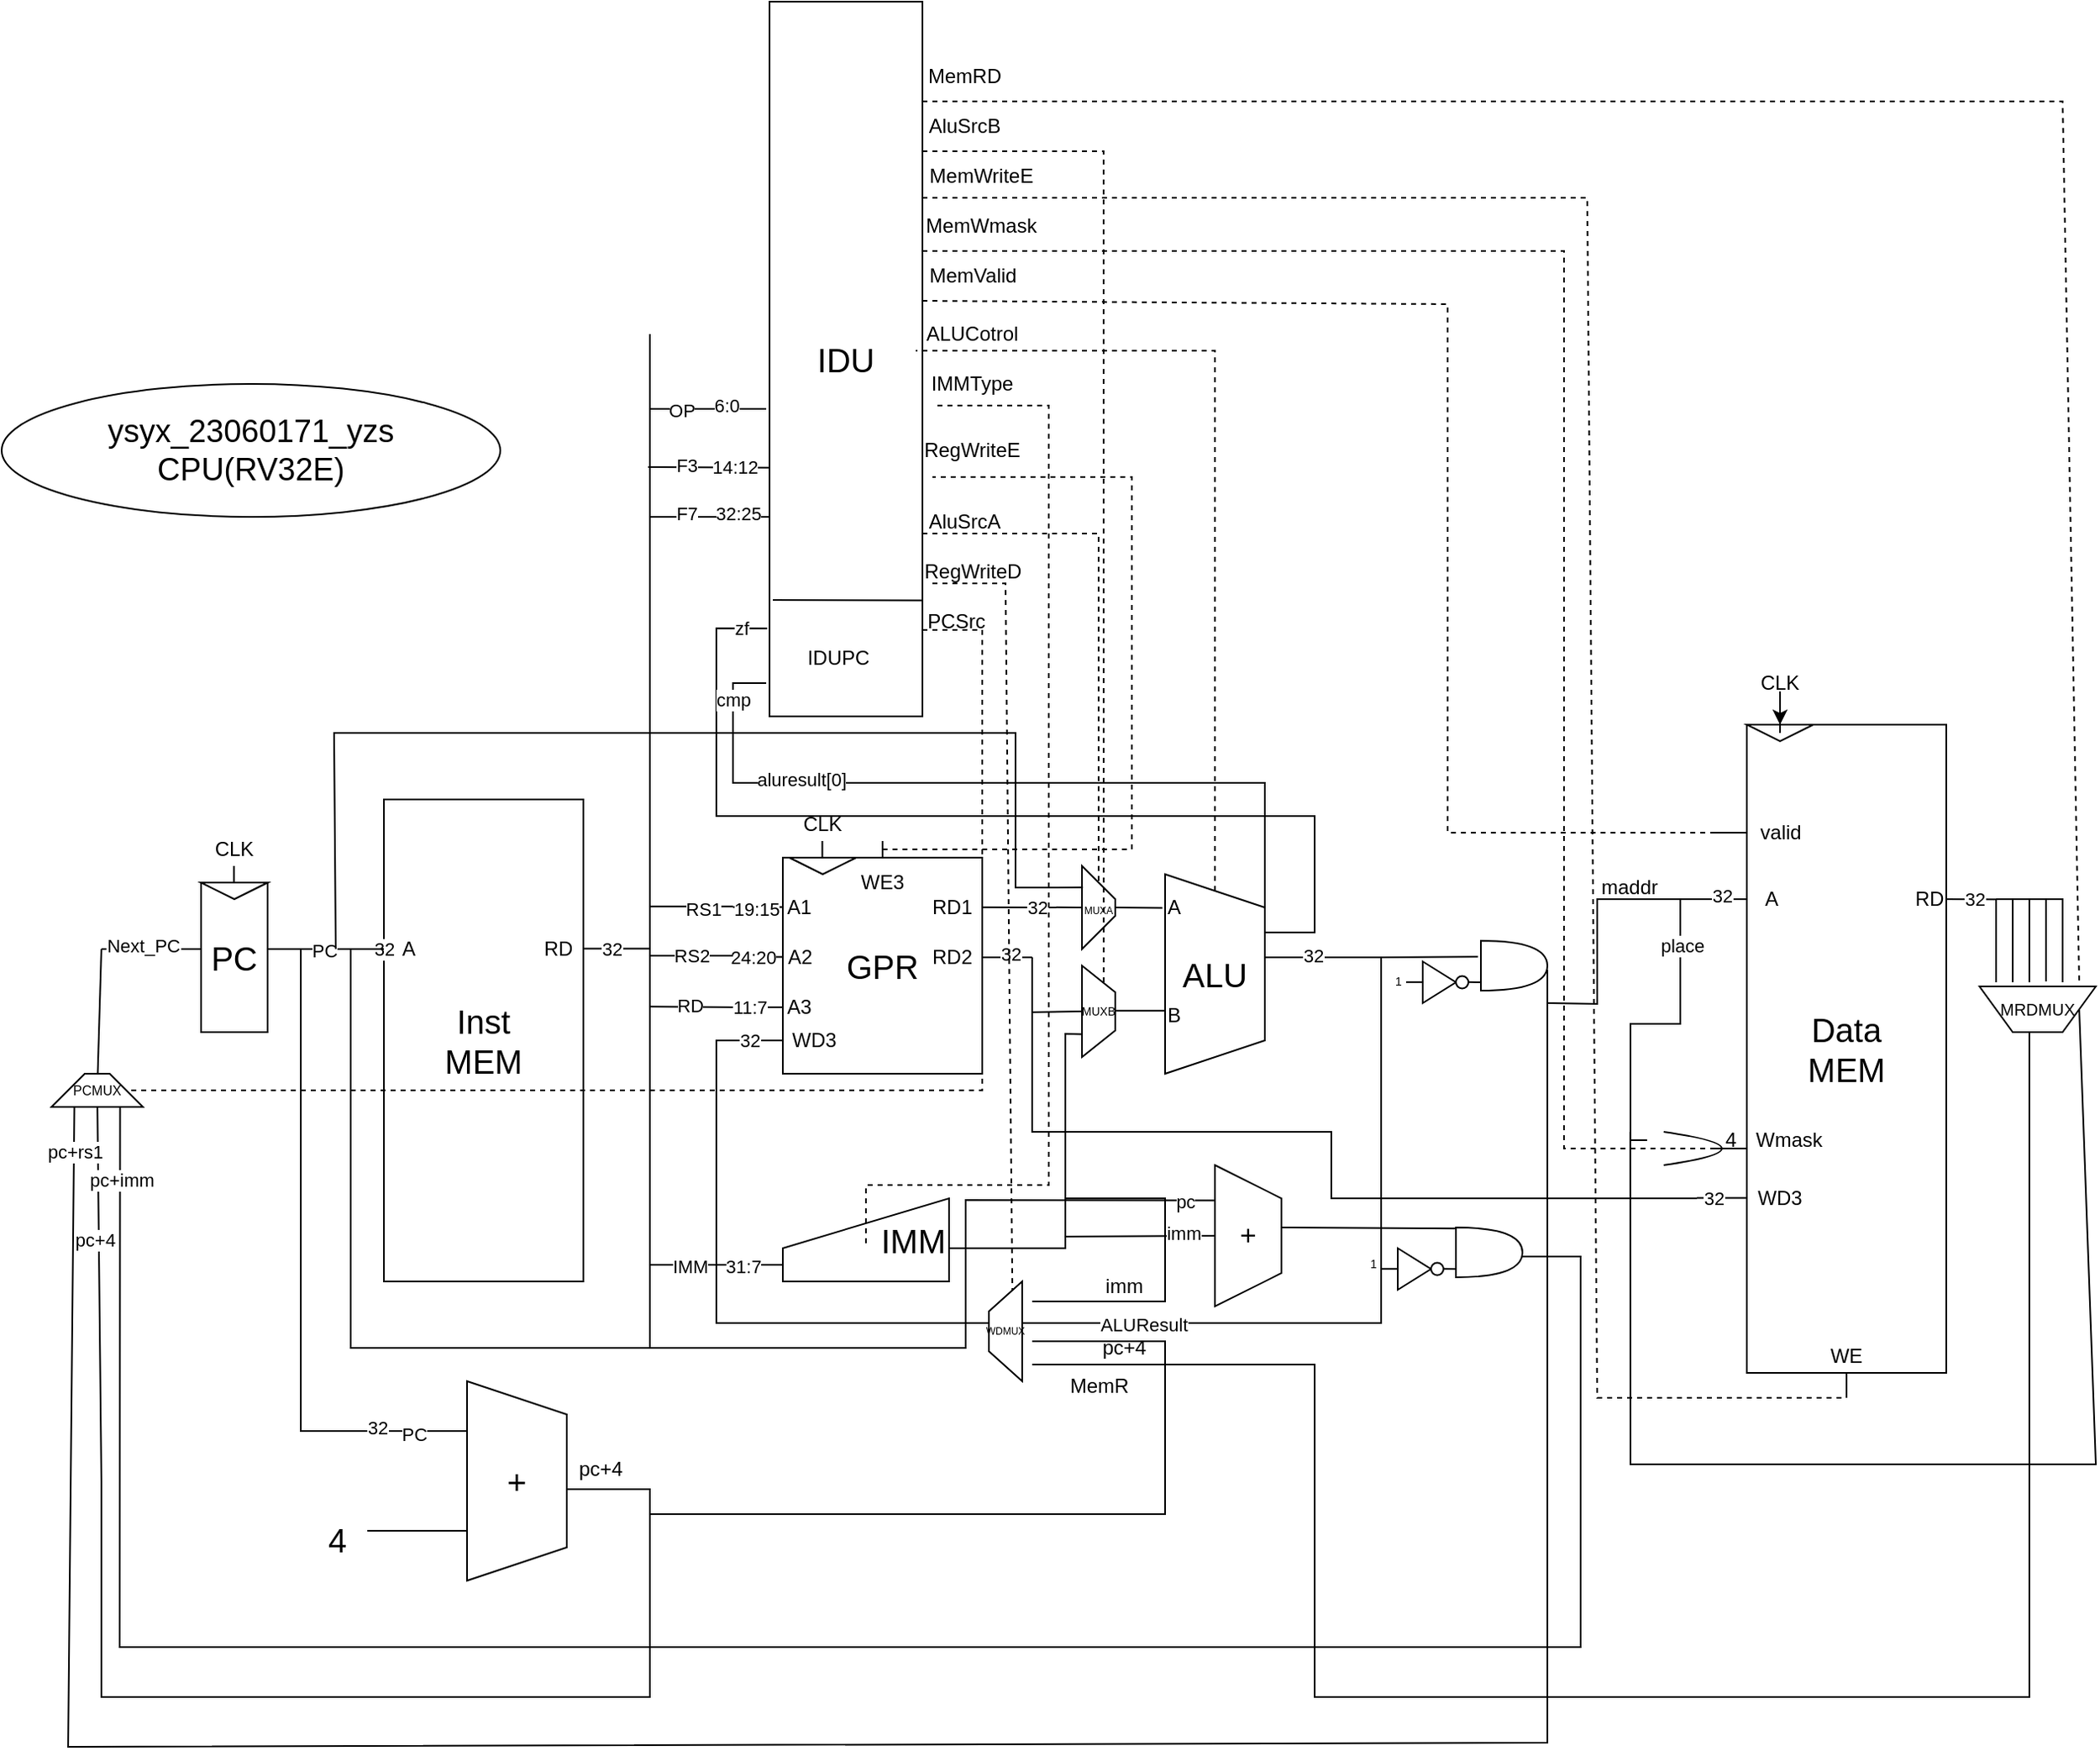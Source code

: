 <mxfile version="23.1.5" type="device">
  <diagram id="H9i57NVhQdeN4z1LRGkb" name="第 1 页">
    <mxGraphModel dx="1640" dy="1088" grid="1" gridSize="10" guides="1" tooltips="1" connect="1" arrows="1" fold="1" page="1" pageScale="1" pageWidth="827" pageHeight="1169" math="0" shadow="0">
      <root>
        <mxCell id="0" />
        <mxCell id="1" parent="0" />
        <mxCell id="9avWq1u9CCE1QgYSCYzm-5" value="GPR" style="rounded=0;whiteSpace=wrap;html=1;fontSize=20;" parent="1" vertex="1">
          <mxGeometry x="1080" y="525" width="120" height="130" as="geometry" />
        </mxCell>
        <mxCell id="9avWq1u9CCE1QgYSCYzm-11" value="PC" style="rounded=0;whiteSpace=wrap;html=1;fontSize=20;" parent="1" vertex="1">
          <mxGeometry x="730" y="540" width="40" height="90" as="geometry" />
        </mxCell>
        <mxCell id="9avWq1u9CCE1QgYSCYzm-16" value="IDU" style="rounded=0;whiteSpace=wrap;html=1;fontSize=20;" parent="1" vertex="1">
          <mxGeometry x="1072" y="10" width="92" height="430" as="geometry" />
        </mxCell>
        <mxCell id="0vMYCMW46_ho2H0MiRco-1" value="Data&lt;br&gt;MEM" style="rounded=0;whiteSpace=wrap;html=1;fontSize=20;" parent="1" vertex="1">
          <mxGeometry x="1660" y="445" width="120" height="390" as="geometry" />
        </mxCell>
        <mxCell id="0vMYCMW46_ho2H0MiRco-2" value="Inst&lt;br&gt;MEM" style="rounded=0;whiteSpace=wrap;html=1;fontSize=20;" parent="1" vertex="1">
          <mxGeometry x="840" y="490" width="120" height="290" as="geometry" />
        </mxCell>
        <mxCell id="0vMYCMW46_ho2H0MiRco-3" value="" style="triangle;whiteSpace=wrap;html=1;direction=south;" parent="1" vertex="1">
          <mxGeometry x="1084" y="525" width="40" height="10" as="geometry" />
        </mxCell>
        <mxCell id="0vMYCMW46_ho2H0MiRco-4" value="" style="endArrow=none;html=1;rounded=0;" parent="1" edge="1">
          <mxGeometry width="50" height="50" relative="1" as="geometry">
            <mxPoint x="1103.76" y="525" as="sourcePoint" />
            <mxPoint x="1103.76" y="515" as="targetPoint" />
          </mxGeometry>
        </mxCell>
        <mxCell id="0vMYCMW46_ho2H0MiRco-5" value="CLK" style="text;strokeColor=none;align=center;fillColor=none;html=1;verticalAlign=middle;whiteSpace=wrap;rounded=0;" parent="1" vertex="1">
          <mxGeometry x="1089" y="495" width="30" height="20" as="geometry" />
        </mxCell>
        <mxCell id="0vMYCMW46_ho2H0MiRco-6" value="" style="endArrow=none;html=1;rounded=0;" parent="1" edge="1">
          <mxGeometry width="50" height="50" relative="1" as="geometry">
            <mxPoint x="1140" y="525" as="sourcePoint" />
            <mxPoint x="1140" y="515" as="targetPoint" />
            <Array as="points" />
          </mxGeometry>
        </mxCell>
        <mxCell id="0vMYCMW46_ho2H0MiRco-9" value="WE3" style="text;strokeColor=none;align=center;fillColor=none;html=1;verticalAlign=middle;whiteSpace=wrap;rounded=0;" parent="1" vertex="1">
          <mxGeometry x="1130" y="530" width="20" height="20" as="geometry" />
        </mxCell>
        <mxCell id="0vMYCMW46_ho2H0MiRco-10" value="" style="endArrow=none;html=1;rounded=0;" parent="1" edge="1">
          <mxGeometry width="50" height="50" relative="1" as="geometry">
            <mxPoint x="1050" y="635" as="sourcePoint" />
            <mxPoint x="1080" y="635" as="targetPoint" />
            <Array as="points" />
          </mxGeometry>
        </mxCell>
        <mxCell id="0vMYCMW46_ho2H0MiRco-11" value="&lt;font style=&quot;font-size: 11px;&quot;&gt;32&lt;/font&gt;" style="edgeLabel;html=1;align=center;verticalAlign=middle;resizable=0;points=[];" parent="0vMYCMW46_ho2H0MiRco-10" vertex="1" connectable="0">
          <mxGeometry x="-0.462" y="1" relative="1" as="geometry">
            <mxPoint x="2" y="1" as="offset" />
          </mxGeometry>
        </mxCell>
        <mxCell id="0vMYCMW46_ho2H0MiRco-12" value="WD3" style="text;strokeColor=none;align=center;fillColor=none;html=1;verticalAlign=middle;whiteSpace=wrap;rounded=0;" parent="1" vertex="1">
          <mxGeometry x="1084" y="625" width="30" height="20" as="geometry" />
        </mxCell>
        <mxCell id="0vMYCMW46_ho2H0MiRco-16" value="" style="endArrow=none;html=1;rounded=0;fontSize=6;" parent="1" edge="1">
          <mxGeometry width="50" height="50" relative="1" as="geometry">
            <mxPoint x="1050" y="615" as="sourcePoint" />
            <mxPoint x="1080" y="615" as="targetPoint" />
          </mxGeometry>
        </mxCell>
        <mxCell id="0vMYCMW46_ho2H0MiRco-19" value="5" style="edgeLabel;html=1;align=center;verticalAlign=middle;resizable=0;points=[];fontSize=7;" parent="0vMYCMW46_ho2H0MiRco-16" vertex="1" connectable="0">
          <mxGeometry x="-0.211" y="1" relative="1" as="geometry">
            <mxPoint as="offset" />
          </mxGeometry>
        </mxCell>
        <mxCell id="0vMYCMW46_ho2H0MiRco-44" value="11:7" style="edgeLabel;html=1;align=center;verticalAlign=middle;resizable=0;points=[];" parent="0vMYCMW46_ho2H0MiRco-16" vertex="1" connectable="0">
          <mxGeometry x="-0.146" relative="1" as="geometry">
            <mxPoint x="-3" as="offset" />
          </mxGeometry>
        </mxCell>
        <mxCell id="0vMYCMW46_ho2H0MiRco-17" value="A3" style="text;strokeColor=none;align=center;fillColor=none;html=1;verticalAlign=middle;whiteSpace=wrap;rounded=0;" parent="1" vertex="1">
          <mxGeometry x="1080" y="605" width="20" height="20" as="geometry" />
        </mxCell>
        <mxCell id="0vMYCMW46_ho2H0MiRco-22" value="A2" style="text;strokeColor=none;align=center;fillColor=none;html=1;verticalAlign=middle;whiteSpace=wrap;rounded=0;" parent="1" vertex="1">
          <mxGeometry x="1082.5" y="575" width="15" height="20" as="geometry" />
        </mxCell>
        <mxCell id="0vMYCMW46_ho2H0MiRco-25" value="" style="endArrow=none;html=1;rounded=0;fontSize=11;" parent="1" edge="1">
          <mxGeometry width="50" height="50" relative="1" as="geometry">
            <mxPoint x="1200" y="585" as="sourcePoint" />
            <mxPoint x="1230" y="585" as="targetPoint" />
          </mxGeometry>
        </mxCell>
        <mxCell id="0vMYCMW46_ho2H0MiRco-53" value="32" style="edgeLabel;html=1;align=center;verticalAlign=middle;resizable=0;points=[];" parent="0vMYCMW46_ho2H0MiRco-25" vertex="1" connectable="0">
          <mxGeometry x="0.108" y="2" relative="1" as="geometry">
            <mxPoint as="offset" />
          </mxGeometry>
        </mxCell>
        <mxCell id="0vMYCMW46_ho2H0MiRco-27" value="RD2" style="text;strokeColor=none;align=center;fillColor=none;html=1;verticalAlign=middle;whiteSpace=wrap;rounded=0;" parent="1" vertex="1">
          <mxGeometry x="1164" y="575" width="36" height="20" as="geometry" />
        </mxCell>
        <mxCell id="0vMYCMW46_ho2H0MiRco-31" value="A1" style="text;strokeColor=none;align=center;fillColor=none;html=1;verticalAlign=middle;whiteSpace=wrap;rounded=0;" parent="1" vertex="1">
          <mxGeometry x="1081.25" y="545" width="17.5" height="20" as="geometry" />
        </mxCell>
        <mxCell id="0vMYCMW46_ho2H0MiRco-32" value="" style="endArrow=none;html=1;rounded=0;" parent="1" target="ikHjYEekkkLppnFvIHiI-1" edge="1">
          <mxGeometry width="50" height="50" relative="1" as="geometry">
            <mxPoint x="1200" y="554.83" as="sourcePoint" />
            <mxPoint x="1250" y="555" as="targetPoint" />
            <Array as="points" />
          </mxGeometry>
        </mxCell>
        <mxCell id="0vMYCMW46_ho2H0MiRco-52" value="32" style="edgeLabel;html=1;align=center;verticalAlign=middle;resizable=0;points=[];" parent="0vMYCMW46_ho2H0MiRco-32" vertex="1" connectable="0">
          <mxGeometry x="0.09" relative="1" as="geometry">
            <mxPoint as="offset" />
          </mxGeometry>
        </mxCell>
        <mxCell id="0vMYCMW46_ho2H0MiRco-34" value="RD1" style="text;strokeColor=none;align=center;fillColor=none;html=1;verticalAlign=middle;whiteSpace=wrap;rounded=0;" parent="1" vertex="1">
          <mxGeometry x="1172" y="545" width="20" height="20" as="geometry" />
        </mxCell>
        <mxCell id="0vMYCMW46_ho2H0MiRco-35" value="" style="endArrow=none;html=1;rounded=0;exitX=0;exitY=0.5;exitDx=0;exitDy=0;" parent="1" source="0vMYCMW46_ho2H0MiRco-36" edge="1">
          <mxGeometry width="50" height="50" relative="1" as="geometry">
            <mxPoint x="810" y="580" as="sourcePoint" />
            <mxPoint x="840" y="580" as="targetPoint" />
          </mxGeometry>
        </mxCell>
        <mxCell id="0vMYCMW46_ho2H0MiRco-38" value="32" style="edgeLabel;html=1;align=center;verticalAlign=middle;resizable=0;points=[];" parent="0vMYCMW46_ho2H0MiRco-35" vertex="1" connectable="0">
          <mxGeometry x="0.023" relative="1" as="geometry">
            <mxPoint as="offset" />
          </mxGeometry>
        </mxCell>
        <mxCell id="0vMYCMW46_ho2H0MiRco-36" value="A" style="text;strokeColor=none;align=center;fillColor=none;html=1;verticalAlign=middle;whiteSpace=wrap;rounded=0;" parent="1" vertex="1">
          <mxGeometry x="840" y="570" width="30" height="20" as="geometry" />
        </mxCell>
        <mxCell id="0vMYCMW46_ho2H0MiRco-47" value="" style="endArrow=none;html=1;rounded=0;" parent="1" edge="1">
          <mxGeometry width="50" height="50" relative="1" as="geometry">
            <mxPoint x="1050" y="584.76" as="sourcePoint" />
            <mxPoint x="1080" y="584.76" as="targetPoint" />
          </mxGeometry>
        </mxCell>
        <mxCell id="0vMYCMW46_ho2H0MiRco-48" value="24:20" style="edgeLabel;html=1;align=center;verticalAlign=middle;resizable=0;points=[];" parent="0vMYCMW46_ho2H0MiRco-47" vertex="1" connectable="0">
          <mxGeometry x="-0.241" relative="1" as="geometry">
            <mxPoint as="offset" />
          </mxGeometry>
        </mxCell>
        <mxCell id="0vMYCMW46_ho2H0MiRco-49" value="" style="endArrow=none;html=1;rounded=0;" parent="1" edge="1">
          <mxGeometry width="50" height="50" relative="1" as="geometry">
            <mxPoint x="1050" y="554.76" as="sourcePoint" />
            <mxPoint x="1080" y="554.76" as="targetPoint" />
          </mxGeometry>
        </mxCell>
        <mxCell id="X9NKya543wdhW3zplJ7z-23" value="19:15" style="edgeLabel;html=1;align=center;verticalAlign=middle;resizable=0;points=[];" parent="0vMYCMW46_ho2H0MiRco-49" vertex="1" connectable="0">
          <mxGeometry x="-0.084" y="-1" relative="1" as="geometry">
            <mxPoint as="offset" />
          </mxGeometry>
        </mxCell>
        <mxCell id="0vMYCMW46_ho2H0MiRco-54" value="RD" style="text;strokeColor=none;align=center;fillColor=none;html=1;verticalAlign=middle;whiteSpace=wrap;rounded=0;" parent="1" vertex="1">
          <mxGeometry x="930" y="570" width="30" height="20" as="geometry" />
        </mxCell>
        <mxCell id="0vMYCMW46_ho2H0MiRco-56" value="" style="endArrow=none;html=1;rounded=0;" parent="1" edge="1">
          <mxGeometry width="50" height="50" relative="1" as="geometry">
            <mxPoint x="960" y="579.76" as="sourcePoint" />
            <mxPoint x="1000" y="579.76" as="targetPoint" />
          </mxGeometry>
        </mxCell>
        <mxCell id="0vMYCMW46_ho2H0MiRco-57" value="32" style="edgeLabel;html=1;align=center;verticalAlign=middle;resizable=0;points=[];" parent="0vMYCMW46_ho2H0MiRco-56" vertex="1" connectable="0">
          <mxGeometry x="-0.153" relative="1" as="geometry">
            <mxPoint as="offset" />
          </mxGeometry>
        </mxCell>
        <mxCell id="0vMYCMW46_ho2H0MiRco-58" value="" style="triangle;whiteSpace=wrap;html=1;direction=south;" parent="1" vertex="1">
          <mxGeometry x="1084" y="525" width="40" height="10" as="geometry" />
        </mxCell>
        <mxCell id="0vMYCMW46_ho2H0MiRco-59" value="" style="triangle;whiteSpace=wrap;html=1;direction=south;" parent="1" vertex="1">
          <mxGeometry x="1660" y="445" width="40" height="10" as="geometry" />
        </mxCell>
        <mxCell id="0vMYCMW46_ho2H0MiRco-63" style="edgeStyle=orthogonalEdgeStyle;rounded=0;orthogonalLoop=1;jettySize=auto;html=1;" parent="1" source="0vMYCMW46_ho2H0MiRco-60" target="0vMYCMW46_ho2H0MiRco-59" edge="1">
          <mxGeometry relative="1" as="geometry" />
        </mxCell>
        <mxCell id="0vMYCMW46_ho2H0MiRco-60" value="CLK" style="text;strokeColor=none;align=center;fillColor=none;html=1;verticalAlign=middle;whiteSpace=wrap;rounded=0;" parent="1" vertex="1">
          <mxGeometry x="1665" y="410" width="30" height="20" as="geometry" />
        </mxCell>
        <mxCell id="0vMYCMW46_ho2H0MiRco-64" value="" style="endArrow=none;html=1;rounded=0;entryX=0.5;entryY=1;entryDx=0;entryDy=0;" parent="1" target="0vMYCMW46_ho2H0MiRco-65" edge="1">
          <mxGeometry width="50" height="50" relative="1" as="geometry">
            <mxPoint x="1720" y="850" as="sourcePoint" />
            <mxPoint x="1720" y="840" as="targetPoint" />
            <Array as="points" />
          </mxGeometry>
        </mxCell>
        <mxCell id="0vMYCMW46_ho2H0MiRco-65" value="WE" style="text;strokeColor=none;align=center;fillColor=none;html=1;verticalAlign=middle;whiteSpace=wrap;rounded=0;" parent="1" vertex="1">
          <mxGeometry x="1710" y="815" width="20" height="20" as="geometry" />
        </mxCell>
        <mxCell id="0vMYCMW46_ho2H0MiRco-66" value="A" style="text;strokeColor=none;align=center;fillColor=none;html=1;verticalAlign=middle;whiteSpace=wrap;rounded=0;" parent="1" vertex="1">
          <mxGeometry x="1660" y="540" width="30" height="20" as="geometry" />
        </mxCell>
        <mxCell id="0vMYCMW46_ho2H0MiRco-67" value="" style="endArrow=none;html=1;rounded=0;" parent="1" edge="1">
          <mxGeometry width="50" height="50" relative="1" as="geometry">
            <mxPoint x="1630" y="550" as="sourcePoint" />
            <mxPoint x="1660" y="550" as="targetPoint" />
          </mxGeometry>
        </mxCell>
        <mxCell id="0vMYCMW46_ho2H0MiRco-68" value="32" style="edgeLabel;html=1;align=center;verticalAlign=middle;resizable=0;points=[];" parent="0vMYCMW46_ho2H0MiRco-67" vertex="1" connectable="0">
          <mxGeometry x="-0.04" y="2" relative="1" as="geometry">
            <mxPoint as="offset" />
          </mxGeometry>
        </mxCell>
        <mxCell id="0vMYCMW46_ho2H0MiRco-69" value="WD3" style="text;strokeColor=none;align=center;fillColor=none;html=1;verticalAlign=middle;whiteSpace=wrap;rounded=0;" parent="1" vertex="1">
          <mxGeometry x="1665" y="720" width="30" height="20" as="geometry" />
        </mxCell>
        <mxCell id="0vMYCMW46_ho2H0MiRco-70" value="" style="endArrow=none;html=1;rounded=0;" parent="1" edge="1">
          <mxGeometry width="50" height="50" relative="1" as="geometry">
            <mxPoint x="1630" y="729.76" as="sourcePoint" />
            <mxPoint x="1660" y="729.76" as="targetPoint" />
            <Array as="points" />
          </mxGeometry>
        </mxCell>
        <mxCell id="0vMYCMW46_ho2H0MiRco-71" value="&lt;font style=&quot;font-size: 11px;&quot;&gt;32&lt;/font&gt;" style="edgeLabel;html=1;align=center;verticalAlign=middle;resizable=0;points=[];" parent="0vMYCMW46_ho2H0MiRco-70" vertex="1" connectable="0">
          <mxGeometry x="-0.462" y="1" relative="1" as="geometry">
            <mxPoint x="2" y="1" as="offset" />
          </mxGeometry>
        </mxCell>
        <mxCell id="0vMYCMW46_ho2H0MiRco-72" value="RD" style="text;strokeColor=none;align=center;fillColor=none;html=1;verticalAlign=middle;whiteSpace=wrap;rounded=0;" parent="1" vertex="1">
          <mxGeometry x="1760" y="540" width="20" height="20" as="geometry" />
        </mxCell>
        <mxCell id="0vMYCMW46_ho2H0MiRco-73" value="" style="endArrow=none;html=1;rounded=0;" parent="1" edge="1">
          <mxGeometry width="50" height="50" relative="1" as="geometry">
            <mxPoint x="1780" y="550" as="sourcePoint" />
            <mxPoint x="1810" y="550.17" as="targetPoint" />
            <Array as="points" />
          </mxGeometry>
        </mxCell>
        <mxCell id="0vMYCMW46_ho2H0MiRco-74" value="32" style="edgeLabel;html=1;align=center;verticalAlign=middle;resizable=0;points=[];" parent="0vMYCMW46_ho2H0MiRco-73" vertex="1" connectable="0">
          <mxGeometry x="0.09" relative="1" as="geometry">
            <mxPoint as="offset" />
          </mxGeometry>
        </mxCell>
        <mxCell id="0vMYCMW46_ho2H0MiRco-75" value="" style="triangle;whiteSpace=wrap;html=1;direction=south;" parent="1" vertex="1">
          <mxGeometry x="730" y="540" width="40" height="10" as="geometry" />
        </mxCell>
        <mxCell id="0vMYCMW46_ho2H0MiRco-76" value="" style="endArrow=none;html=1;rounded=0;" parent="1" edge="1">
          <mxGeometry width="50" height="50" relative="1" as="geometry">
            <mxPoint x="749.76" y="540" as="sourcePoint" />
            <mxPoint x="749.76" y="530" as="targetPoint" />
          </mxGeometry>
        </mxCell>
        <mxCell id="0vMYCMW46_ho2H0MiRco-77" value="CLK" style="text;strokeColor=none;align=center;fillColor=none;html=1;verticalAlign=middle;whiteSpace=wrap;rounded=0;" parent="1" vertex="1">
          <mxGeometry x="735" y="510" width="30" height="20" as="geometry" />
        </mxCell>
        <mxCell id="0vMYCMW46_ho2H0MiRco-78" value="" style="triangle;whiteSpace=wrap;html=1;direction=south;" parent="1" vertex="1">
          <mxGeometry x="730" y="540" width="40" height="10" as="geometry" />
        </mxCell>
        <mxCell id="0vMYCMW46_ho2H0MiRco-79" value="" style="endArrow=none;html=1;rounded=0;" parent="1" edge="1">
          <mxGeometry width="50" height="50" relative="1" as="geometry">
            <mxPoint x="670" y="580" as="sourcePoint" />
            <mxPoint x="730" y="580" as="targetPoint" />
          </mxGeometry>
        </mxCell>
        <mxCell id="0vMYCMW46_ho2H0MiRco-80" value="Next_PC" style="edgeLabel;html=1;align=center;verticalAlign=middle;resizable=0;points=[];" parent="0vMYCMW46_ho2H0MiRco-79" vertex="1" connectable="0">
          <mxGeometry x="-0.166" y="2" relative="1" as="geometry">
            <mxPoint as="offset" />
          </mxGeometry>
        </mxCell>
        <mxCell id="0vMYCMW46_ho2H0MiRco-81" value="" style="endArrow=none;html=1;rounded=0;entryX=0;entryY=0.5;entryDx=0;entryDy=0;" parent="1" target="0vMYCMW46_ho2H0MiRco-36" edge="1">
          <mxGeometry width="50" height="50" relative="1" as="geometry">
            <mxPoint x="770" y="580" as="sourcePoint" />
            <mxPoint x="810" y="580" as="targetPoint" />
            <Array as="points">
              <mxPoint x="790" y="580" />
              <mxPoint x="810" y="580" />
              <mxPoint x="820" y="580" />
            </Array>
          </mxGeometry>
        </mxCell>
        <mxCell id="0vMYCMW46_ho2H0MiRco-82" value="PC" style="edgeLabel;html=1;align=center;verticalAlign=middle;resizable=0;points=[];" parent="0vMYCMW46_ho2H0MiRco-81" vertex="1" connectable="0">
          <mxGeometry x="-0.034" y="-1" relative="1" as="geometry">
            <mxPoint as="offset" />
          </mxGeometry>
        </mxCell>
        <mxCell id="0vMYCMW46_ho2H0MiRco-104" value="ysyx_23060171_yzs&lt;br&gt;CPU(RV32E)" style="ellipse;whiteSpace=wrap;html=1;fontSize=19;" parent="1" vertex="1">
          <mxGeometry x="610" y="240" width="300" height="80" as="geometry" />
        </mxCell>
        <mxCell id="X9NKya543wdhW3zplJ7z-1" value="ALU" style="shape=trapezoid;perimeter=trapezoidPerimeter;whiteSpace=wrap;html=1;fixedSize=1;direction=south;fontSize=20;" parent="1" vertex="1">
          <mxGeometry x="1310" y="535" width="60" height="120" as="geometry" />
        </mxCell>
        <mxCell id="X9NKya543wdhW3zplJ7z-3" value="+" style="shape=trapezoid;perimeter=trapezoidPerimeter;whiteSpace=wrap;html=1;fixedSize=1;direction=south;fontSize=20;" parent="1" vertex="1">
          <mxGeometry x="890" y="840" width="60" height="120" as="geometry" />
        </mxCell>
        <mxCell id="X9NKya543wdhW3zplJ7z-7" value="" style="endArrow=none;html=1;rounded=0;exitX=0.25;exitY=1;exitDx=0;exitDy=0;" parent="1" source="X9NKya543wdhW3zplJ7z-3" edge="1">
          <mxGeometry width="50" height="50" relative="1" as="geometry">
            <mxPoint x="790" y="860" as="sourcePoint" />
            <mxPoint x="790" y="580" as="targetPoint" />
            <Array as="points">
              <mxPoint x="790" y="870" />
            </Array>
          </mxGeometry>
        </mxCell>
        <mxCell id="X9NKya543wdhW3zplJ7z-11" value="PC" style="edgeLabel;html=1;align=center;verticalAlign=middle;resizable=0;points=[];" parent="X9NKya543wdhW3zplJ7z-7" vertex="1" connectable="0">
          <mxGeometry x="-0.837" y="2" relative="1" as="geometry">
            <mxPoint as="offset" />
          </mxGeometry>
        </mxCell>
        <mxCell id="f71yilhgpQ8JQKFhJRQ--1" value="32" style="edgeLabel;html=1;align=center;verticalAlign=middle;resizable=0;points=[];" parent="X9NKya543wdhW3zplJ7z-7" vertex="1" connectable="0">
          <mxGeometry x="-0.723" y="-2" relative="1" as="geometry">
            <mxPoint as="offset" />
          </mxGeometry>
        </mxCell>
        <mxCell id="X9NKya543wdhW3zplJ7z-8" value="" style="endArrow=none;html=1;rounded=0;" parent="1" edge="1">
          <mxGeometry width="50" height="50" relative="1" as="geometry">
            <mxPoint x="830" y="930" as="sourcePoint" />
            <mxPoint x="890" y="930" as="targetPoint" />
          </mxGeometry>
        </mxCell>
        <mxCell id="X9NKya543wdhW3zplJ7z-9" value="&lt;font style=&quot;font-size: 20px;&quot;&gt;4&lt;/font&gt;" style="text;strokeColor=none;align=center;fillColor=none;html=1;verticalAlign=middle;whiteSpace=wrap;rounded=0;" parent="1" vertex="1">
          <mxGeometry x="797" y="920" width="30" height="30" as="geometry" />
        </mxCell>
        <mxCell id="X9NKya543wdhW3zplJ7z-10" value="" style="endArrow=none;html=1;rounded=0;" parent="1" source="ikHjYEekkkLppnFvIHiI-18" edge="1">
          <mxGeometry width="50" height="50" relative="1" as="geometry">
            <mxPoint x="950" y="905" as="sourcePoint" />
            <mxPoint x="670" y="580" as="targetPoint" />
            <Array as="points" />
          </mxGeometry>
        </mxCell>
        <mxCell id="X9NKya543wdhW3zplJ7z-13" value="" style="endArrow=none;html=1;rounded=0;" parent="1" edge="1">
          <mxGeometry width="50" height="50" relative="1" as="geometry">
            <mxPoint x="1000" y="820" as="sourcePoint" />
            <mxPoint x="1000" y="210" as="targetPoint" />
            <Array as="points" />
          </mxGeometry>
        </mxCell>
        <mxCell id="X9NKya543wdhW3zplJ7z-15" value="" style="endArrow=none;html=1;rounded=0;" parent="1" edge="1">
          <mxGeometry width="50" height="50" relative="1" as="geometry">
            <mxPoint x="1000" y="554.41" as="sourcePoint" />
            <mxPoint x="1050" y="554.41" as="targetPoint" />
          </mxGeometry>
        </mxCell>
        <mxCell id="X9NKya543wdhW3zplJ7z-16" value="RS1" style="edgeLabel;html=1;align=center;verticalAlign=middle;resizable=0;points=[];" parent="X9NKya543wdhW3zplJ7z-15" vertex="1" connectable="0">
          <mxGeometry x="0.289" y="-1" relative="1" as="geometry">
            <mxPoint as="offset" />
          </mxGeometry>
        </mxCell>
        <mxCell id="X9NKya543wdhW3zplJ7z-17" value="" style="endArrow=none;html=1;rounded=0;" parent="1" edge="1">
          <mxGeometry width="50" height="50" relative="1" as="geometry">
            <mxPoint x="1000" y="584" as="sourcePoint" />
            <mxPoint x="1050" y="584" as="targetPoint" />
          </mxGeometry>
        </mxCell>
        <mxCell id="X9NKya543wdhW3zplJ7z-18" value="RS2" style="edgeLabel;html=1;align=center;verticalAlign=middle;resizable=0;points=[];" parent="X9NKya543wdhW3zplJ7z-17" vertex="1" connectable="0">
          <mxGeometry x="-0.022" relative="1" as="geometry">
            <mxPoint as="offset" />
          </mxGeometry>
        </mxCell>
        <mxCell id="X9NKya543wdhW3zplJ7z-19" value="" style="endArrow=none;html=1;rounded=0;" parent="1" edge="1">
          <mxGeometry width="50" height="50" relative="1" as="geometry">
            <mxPoint x="1000" y="614.66" as="sourcePoint" />
            <mxPoint x="1050" y="615" as="targetPoint" />
          </mxGeometry>
        </mxCell>
        <mxCell id="X9NKya543wdhW3zplJ7z-20" value="RD" style="edgeLabel;html=1;align=center;verticalAlign=middle;resizable=0;points=[];" parent="X9NKya543wdhW3zplJ7z-19" vertex="1" connectable="0">
          <mxGeometry x="-0.051" y="1" relative="1" as="geometry">
            <mxPoint as="offset" />
          </mxGeometry>
        </mxCell>
        <mxCell id="X9NKya543wdhW3zplJ7z-24" value="IMM" style="shape=manualInput;whiteSpace=wrap;html=1;fontSize=20;align=right;" parent="1" vertex="1">
          <mxGeometry x="1080" y="730" width="100" height="50" as="geometry" />
        </mxCell>
        <mxCell id="X9NKya543wdhW3zplJ7z-25" value="" style="endArrow=none;html=1;rounded=0;" parent="1" edge="1">
          <mxGeometry width="50" height="50" relative="1" as="geometry">
            <mxPoint x="1000" y="770" as="sourcePoint" />
            <mxPoint x="1080" y="770" as="targetPoint" />
          </mxGeometry>
        </mxCell>
        <mxCell id="X9NKya543wdhW3zplJ7z-26" value="IMM" style="edgeLabel;html=1;align=center;verticalAlign=middle;resizable=0;points=[];" parent="X9NKya543wdhW3zplJ7z-25" vertex="1" connectable="0">
          <mxGeometry x="-0.406" y="-1" relative="1" as="geometry">
            <mxPoint as="offset" />
          </mxGeometry>
        </mxCell>
        <mxCell id="X9NKya543wdhW3zplJ7z-27" value="31:7" style="edgeLabel;html=1;align=center;verticalAlign=middle;resizable=0;points=[];" parent="X9NKya543wdhW3zplJ7z-25" vertex="1" connectable="0">
          <mxGeometry x="0.387" y="-1" relative="1" as="geometry">
            <mxPoint as="offset" />
          </mxGeometry>
        </mxCell>
        <mxCell id="X9NKya543wdhW3zplJ7z-32" value="" style="endArrow=none;html=1;rounded=0;curved=0;dashed=1;" parent="1" edge="1">
          <mxGeometry width="50" height="50" relative="1" as="geometry">
            <mxPoint x="1340" y="545" as="sourcePoint" />
            <mxPoint x="1160" y="220" as="targetPoint" />
            <Array as="points">
              <mxPoint x="1340" y="220" />
            </Array>
          </mxGeometry>
        </mxCell>
        <mxCell id="X9NKya543wdhW3zplJ7z-33" value="ALUCotrol" style="text;strokeColor=none;align=center;fillColor=none;html=1;verticalAlign=middle;whiteSpace=wrap;rounded=0;" parent="1" vertex="1">
          <mxGeometry x="1164" y="200" width="60" height="20" as="geometry" />
        </mxCell>
        <mxCell id="X9NKya543wdhW3zplJ7z-34" value="" style="endArrow=none;html=1;rounded=0;" parent="1" edge="1">
          <mxGeometry width="50" height="50" relative="1" as="geometry">
            <mxPoint x="1370" y="585" as="sourcePoint" />
            <mxPoint x="1050" y="635" as="targetPoint" />
            <Array as="points">
              <mxPoint x="1440" y="585" />
              <mxPoint x="1440" y="805" />
              <mxPoint x="1040" y="805" />
              <mxPoint x="1040" y="635" />
            </Array>
          </mxGeometry>
        </mxCell>
        <mxCell id="X9NKya543wdhW3zplJ7z-35" value="ALUResult" style="edgeLabel;html=1;align=center;verticalAlign=middle;resizable=0;points=[];" parent="X9NKya543wdhW3zplJ7z-34" vertex="1" connectable="0">
          <mxGeometry x="-0.003" y="1" relative="1" as="geometry">
            <mxPoint as="offset" />
          </mxGeometry>
        </mxCell>
        <mxCell id="X9NKya543wdhW3zplJ7z-37" value="32" style="edgeLabel;html=1;align=center;verticalAlign=middle;resizable=0;points=[];" parent="X9NKya543wdhW3zplJ7z-34" vertex="1" connectable="0">
          <mxGeometry x="-0.934" y="1" relative="1" as="geometry">
            <mxPoint as="offset" />
          </mxGeometry>
        </mxCell>
        <mxCell id="X9NKya543wdhW3zplJ7z-38" value="" style="endArrow=none;html=1;rounded=0;dashed=1;" parent="1" edge="1">
          <mxGeometry width="50" height="50" relative="1" as="geometry">
            <mxPoint x="1140" y="520" as="sourcePoint" />
            <mxPoint x="1170" y="296" as="targetPoint" />
            <Array as="points">
              <mxPoint x="1290" y="520" />
              <mxPoint x="1290" y="296" />
            </Array>
          </mxGeometry>
        </mxCell>
        <mxCell id="X9NKya543wdhW3zplJ7z-39" value="RegWriteE" style="text;strokeColor=none;align=center;fillColor=none;html=1;verticalAlign=middle;whiteSpace=wrap;rounded=0;" parent="1" vertex="1">
          <mxGeometry x="1164" y="270" width="60" height="20" as="geometry" />
        </mxCell>
        <mxCell id="X9NKya543wdhW3zplJ7z-40" value="" style="endArrow=none;html=1;rounded=0;dashed=1;" parent="1" edge="1">
          <mxGeometry width="50" height="50" relative="1" as="geometry">
            <mxPoint x="1130" y="757" as="sourcePoint" />
            <mxPoint x="1170" y="253" as="targetPoint" />
            <Array as="points">
              <mxPoint x="1130" y="722" />
              <mxPoint x="1240" y="722" />
              <mxPoint x="1240" y="450" />
              <mxPoint x="1240" y="253" />
            </Array>
          </mxGeometry>
        </mxCell>
        <mxCell id="X9NKya543wdhW3zplJ7z-72" value="" style="endArrow=none;html=1;rounded=0;" parent="1" edge="1">
          <mxGeometry width="50" height="50" relative="1" as="geometry">
            <mxPoint x="1000" y="255" as="sourcePoint" />
            <mxPoint x="1070" y="255" as="targetPoint" />
          </mxGeometry>
        </mxCell>
        <mxCell id="X9NKya543wdhW3zplJ7z-74" value="OP" style="edgeLabel;html=1;align=center;verticalAlign=middle;resizable=0;points=[];" parent="X9NKya543wdhW3zplJ7z-72" vertex="1" connectable="0">
          <mxGeometry x="-0.459" y="-1" relative="1" as="geometry">
            <mxPoint as="offset" />
          </mxGeometry>
        </mxCell>
        <mxCell id="X9NKya543wdhW3zplJ7z-75" value="6:0" style="edgeLabel;html=1;align=center;verticalAlign=middle;resizable=0;points=[];" parent="X9NKya543wdhW3zplJ7z-72" vertex="1" connectable="0">
          <mxGeometry x="0.304" y="2" relative="1" as="geometry">
            <mxPoint as="offset" />
          </mxGeometry>
        </mxCell>
        <mxCell id="X9NKya543wdhW3zplJ7z-76" value="" style="endArrow=none;html=1;rounded=0;entryX=0.012;entryY=0.652;entryDx=0;entryDy=0;entryPerimeter=0;" parent="1" edge="1">
          <mxGeometry width="50" height="50" relative="1" as="geometry">
            <mxPoint x="998.9" y="290" as="sourcePoint" />
            <mxPoint x="1072.004" y="290.4" as="targetPoint" />
          </mxGeometry>
        </mxCell>
        <mxCell id="X9NKya543wdhW3zplJ7z-77" value="F3" style="edgeLabel;html=1;align=center;verticalAlign=middle;resizable=0;points=[];" parent="X9NKya543wdhW3zplJ7z-76" vertex="1" connectable="0">
          <mxGeometry x="-0.383" y="1" relative="1" as="geometry">
            <mxPoint as="offset" />
          </mxGeometry>
        </mxCell>
        <mxCell id="X9NKya543wdhW3zplJ7z-78" value="14:12" style="edgeLabel;html=1;align=center;verticalAlign=middle;resizable=0;points=[];" parent="X9NKya543wdhW3zplJ7z-76" vertex="1" connectable="0">
          <mxGeometry x="0.415" y="1" relative="1" as="geometry">
            <mxPoint as="offset" />
          </mxGeometry>
        </mxCell>
        <mxCell id="X9NKya543wdhW3zplJ7z-79" value="" style="endArrow=none;html=1;rounded=0;entryX=0.024;entryY=0.696;entryDx=0;entryDy=0;entryPerimeter=0;" parent="1" edge="1">
          <mxGeometry width="50" height="50" relative="1" as="geometry">
            <mxPoint x="1000" y="320" as="sourcePoint" />
            <mxPoint x="1071.998" y="320.0" as="targetPoint" />
          </mxGeometry>
        </mxCell>
        <mxCell id="X9NKya543wdhW3zplJ7z-80" value="F7" style="edgeLabel;html=1;align=center;verticalAlign=middle;resizable=0;points=[];" parent="X9NKya543wdhW3zplJ7z-79" vertex="1" connectable="0">
          <mxGeometry x="-0.404" y="2" relative="1" as="geometry">
            <mxPoint as="offset" />
          </mxGeometry>
        </mxCell>
        <mxCell id="X9NKya543wdhW3zplJ7z-81" value="32:25" style="edgeLabel;html=1;align=center;verticalAlign=middle;resizable=0;points=[];" parent="X9NKya543wdhW3zplJ7z-79" vertex="1" connectable="0">
          <mxGeometry x="0.452" y="2" relative="1" as="geometry">
            <mxPoint as="offset" />
          </mxGeometry>
        </mxCell>
        <mxCell id="X9NKya543wdhW3zplJ7z-82" value="IMMType" style="text;strokeColor=none;align=center;fillColor=none;html=1;verticalAlign=middle;whiteSpace=wrap;rounded=0;" parent="1" vertex="1">
          <mxGeometry x="1169" y="230" width="50" height="20" as="geometry" />
        </mxCell>
        <mxCell id="ikHjYEekkkLppnFvIHiI-1" value="&lt;font style=&quot;font-size: 6px;&quot;&gt;MUXA&lt;/font&gt;" style="shape=trapezoid;perimeter=trapezoidPerimeter;whiteSpace=wrap;html=1;fixedSize=1;direction=south;" parent="1" vertex="1">
          <mxGeometry x="1260" y="530" width="20" height="50" as="geometry" />
        </mxCell>
        <mxCell id="ikHjYEekkkLppnFvIHiI-2" value="" style="endArrow=none;html=1;rounded=0;entryX=0.258;entryY=0.971;entryDx=0;entryDy=0;entryPerimeter=0;" parent="1" target="ikHjYEekkkLppnFvIHiI-1" edge="1">
          <mxGeometry width="50" height="50" relative="1" as="geometry">
            <mxPoint x="811" y="580" as="sourcePoint" />
            <mxPoint x="1250" y="510" as="targetPoint" />
            <Array as="points">
              <mxPoint x="810" y="450" />
              <mxPoint x="1220" y="450" />
              <mxPoint x="1220" y="543" />
              <mxPoint x="1240" y="543" />
            </Array>
          </mxGeometry>
        </mxCell>
        <mxCell id="ikHjYEekkkLppnFvIHiI-3" value="" style="endArrow=none;html=1;rounded=0;dashed=1;" parent="1" target="ikHjYEekkkLppnFvIHiI-1" edge="1">
          <mxGeometry width="50" height="50" relative="1" as="geometry">
            <mxPoint x="1164" y="330" as="sourcePoint" />
            <mxPoint x="1260" y="450" as="targetPoint" />
            <Array as="points">
              <mxPoint x="1270" y="330" />
            </Array>
          </mxGeometry>
        </mxCell>
        <mxCell id="ikHjYEekkkLppnFvIHiI-4" value="AluSrcA" style="text;html=1;align=center;verticalAlign=middle;resizable=0;points=[];autosize=1;strokeColor=none;fillColor=none;rotation=0;" parent="1" vertex="1">
          <mxGeometry x="1154" y="308" width="70" height="30" as="geometry" />
        </mxCell>
        <mxCell id="ikHjYEekkkLppnFvIHiI-6" value="" style="endArrow=none;html=1;rounded=0;entryX=0.169;entryY=1.027;entryDx=0;entryDy=0;entryPerimeter=0;" parent="1" target="X9NKya543wdhW3zplJ7z-1" edge="1">
          <mxGeometry width="50" height="50" relative="1" as="geometry">
            <mxPoint x="1280" y="555" as="sourcePoint" />
            <mxPoint x="1310" y="540" as="targetPoint" />
          </mxGeometry>
        </mxCell>
        <mxCell id="ikHjYEekkkLppnFvIHiI-7" value="A" style="text;html=1;align=center;verticalAlign=middle;resizable=0;points=[];autosize=1;strokeColor=none;fillColor=none;" parent="1" vertex="1">
          <mxGeometry x="1300" y="540" width="30" height="30" as="geometry" />
        </mxCell>
        <mxCell id="ikHjYEekkkLppnFvIHiI-8" value="B" style="text;html=1;align=center;verticalAlign=middle;resizable=0;points=[];autosize=1;strokeColor=none;fillColor=none;" parent="1" vertex="1">
          <mxGeometry x="1300" y="605" width="30" height="30" as="geometry" />
        </mxCell>
        <mxCell id="ikHjYEekkkLppnFvIHiI-9" value="WDMUX" style="shape=trapezoid;perimeter=trapezoidPerimeter;whiteSpace=wrap;html=1;fixedSize=1;direction=north;size=18.0;fontSize=6;" parent="1" vertex="1">
          <mxGeometry x="1204" y="780" width="20" height="60" as="geometry" />
        </mxCell>
        <mxCell id="ikHjYEekkkLppnFvIHiI-10" value="" style="endArrow=none;html=1;rounded=0;" parent="1" edge="1">
          <mxGeometry width="50" height="50" relative="1" as="geometry">
            <mxPoint x="1250" y="730" as="sourcePoint" />
            <mxPoint x="1230" y="792" as="targetPoint" />
            <Array as="points">
              <mxPoint x="1310" y="730" />
              <mxPoint x="1310" y="792" />
            </Array>
          </mxGeometry>
        </mxCell>
        <mxCell id="ikHjYEekkkLppnFvIHiI-11" value="imm" style="text;html=1;align=center;verticalAlign=middle;resizable=0;points=[];autosize=1;strokeColor=none;fillColor=none;" parent="1" vertex="1">
          <mxGeometry x="1260" y="768" width="50" height="30" as="geometry" />
        </mxCell>
        <mxCell id="ikHjYEekkkLppnFvIHiI-12" value="" style="endArrow=none;html=1;rounded=0;entryX=1;entryY=0.75;entryDx=0;entryDy=0;dashed=1;" parent="1" target="ikHjYEekkkLppnFvIHiI-9" edge="1">
          <mxGeometry width="50" height="50" relative="1" as="geometry">
            <mxPoint x="1170" y="360" as="sourcePoint" />
            <mxPoint x="1230" y="680" as="targetPoint" />
            <Array as="points">
              <mxPoint x="1214" y="360" />
            </Array>
          </mxGeometry>
        </mxCell>
        <mxCell id="ikHjYEekkkLppnFvIHiI-14" value="RegWriteD" style="text;html=1;align=center;verticalAlign=middle;resizable=0;points=[];autosize=1;strokeColor=none;fillColor=none;" parent="1" vertex="1">
          <mxGeometry x="1154" y="338" width="80" height="30" as="geometry" />
        </mxCell>
        <mxCell id="ikHjYEekkkLppnFvIHiI-15" value="pc+4" style="text;html=1;align=center;verticalAlign=middle;resizable=0;points=[];autosize=1;strokeColor=none;fillColor=none;" parent="1" vertex="1">
          <mxGeometry x="945" y="878" width="50" height="30" as="geometry" />
        </mxCell>
        <mxCell id="ikHjYEekkkLppnFvIHiI-16" value="" style="endArrow=none;html=1;rounded=0;" parent="1" edge="1">
          <mxGeometry width="50" height="50" relative="1" as="geometry">
            <mxPoint x="1000" y="920" as="sourcePoint" />
            <mxPoint x="1230" y="816" as="targetPoint" />
            <Array as="points">
              <mxPoint x="1310" y="920" />
              <mxPoint x="1310" y="816" />
            </Array>
          </mxGeometry>
        </mxCell>
        <mxCell id="ikHjYEekkkLppnFvIHiI-17" value="pc+4" style="text;html=1;align=center;verticalAlign=middle;resizable=0;points=[];autosize=1;strokeColor=none;fillColor=none;" parent="1" vertex="1">
          <mxGeometry x="1260" y="805" width="50" height="30" as="geometry" />
        </mxCell>
        <mxCell id="ikHjYEekkkLppnFvIHiI-19" value="" style="endArrow=none;html=1;rounded=0;" parent="1" target="ikHjYEekkkLppnFvIHiI-18" edge="1">
          <mxGeometry width="50" height="50" relative="1" as="geometry">
            <mxPoint x="950" y="905" as="sourcePoint" />
            <mxPoint x="670" y="580" as="targetPoint" />
            <Array as="points">
              <mxPoint x="1000" y="905" />
              <mxPoint x="1000" y="1030" />
              <mxPoint x="950" y="1030" />
              <mxPoint x="670" y="1030" />
              <mxPoint x="670" y="900" />
            </Array>
          </mxGeometry>
        </mxCell>
        <mxCell id="QOljoq9d957zooGpQt5N-1" value="pc+4" style="edgeLabel;html=1;align=center;verticalAlign=middle;resizable=0;points=[];" vertex="1" connectable="0" parent="ikHjYEekkkLppnFvIHiI-19">
          <mxGeometry x="0.814" y="3" relative="1" as="geometry">
            <mxPoint as="offset" />
          </mxGeometry>
        </mxCell>
        <mxCell id="ikHjYEekkkLppnFvIHiI-18" value="PCMUX" style="shape=trapezoid;perimeter=trapezoidPerimeter;whiteSpace=wrap;html=1;fixedSize=1;fontSize=8;" parent="1" vertex="1">
          <mxGeometry x="640" y="655" width="55" height="20" as="geometry" />
        </mxCell>
        <mxCell id="ikHjYEekkkLppnFvIHiI-21" value="" style="endArrow=none;html=1;rounded=0;entryX=1;entryY=0.5;entryDx=0;entryDy=0;dashed=1;" parent="1" target="ikHjYEekkkLppnFvIHiI-18" edge="1">
          <mxGeometry width="50" height="50" relative="1" as="geometry">
            <mxPoint x="1164" y="388" as="sourcePoint" />
            <mxPoint x="690" y="470" as="targetPoint" />
            <Array as="points">
              <mxPoint x="1200" y="388" />
              <mxPoint x="1200" y="665" />
            </Array>
          </mxGeometry>
        </mxCell>
        <mxCell id="ikHjYEekkkLppnFvIHiI-22" value="PCSrc" style="text;html=1;align=center;verticalAlign=middle;resizable=0;points=[];autosize=1;strokeColor=none;fillColor=none;" parent="1" vertex="1">
          <mxGeometry x="1154" y="368" width="60" height="30" as="geometry" />
        </mxCell>
        <mxCell id="ikHjYEekkkLppnFvIHiI-25" value="" style="triangle;whiteSpace=wrap;html=1;" parent="1" vertex="1">
          <mxGeometry x="1465" y="587.5" width="20" height="25" as="geometry" />
        </mxCell>
        <mxCell id="ikHjYEekkkLppnFvIHiI-28" value="" style="ellipse;whiteSpace=wrap;html=1;aspect=fixed;" parent="1" vertex="1">
          <mxGeometry x="1485" y="596.25" width="7.5" height="7.5" as="geometry" />
        </mxCell>
        <mxCell id="ikHjYEekkkLppnFvIHiI-30" value="1" style="text;html=1;align=center;verticalAlign=middle;resizable=0;points=[];autosize=1;strokeColor=none;fillColor=none;fontSize=7;" parent="1" vertex="1">
          <mxGeometry x="1435" y="590" width="30" height="20" as="geometry" />
        </mxCell>
        <mxCell id="ikHjYEekkkLppnFvIHiI-32" value="" style="endArrow=none;html=1;rounded=0;entryX=-0.044;entryY=0.322;entryDx=0;entryDy=0;entryPerimeter=0;" parent="1" target="ikHjYEekkkLppnFvIHiI-34" edge="1">
          <mxGeometry width="50" height="50" relative="1" as="geometry">
            <mxPoint x="1440" y="585" as="sourcePoint" />
            <mxPoint x="1480" y="585" as="targetPoint" />
          </mxGeometry>
        </mxCell>
        <mxCell id="ikHjYEekkkLppnFvIHiI-33" value="" style="endArrow=none;html=1;rounded=0;" parent="1" edge="1">
          <mxGeometry width="50" height="50" relative="1" as="geometry">
            <mxPoint x="1492.5" y="599.85" as="sourcePoint" />
            <mxPoint x="1500" y="600" as="targetPoint" />
          </mxGeometry>
        </mxCell>
        <mxCell id="ikHjYEekkkLppnFvIHiI-34" value="" style="shape=or;whiteSpace=wrap;html=1;" parent="1" vertex="1">
          <mxGeometry x="1500" y="575" width="40" height="30" as="geometry" />
        </mxCell>
        <mxCell id="ikHjYEekkkLppnFvIHiI-35" value="" style="endArrow=none;html=1;rounded=0;entryX=0.25;entryY=1;entryDx=0;entryDy=0;" parent="1" target="ikHjYEekkkLppnFvIHiI-18" edge="1">
          <mxGeometry width="50" height="50" relative="1" as="geometry">
            <mxPoint x="1540" y="592.5" as="sourcePoint" />
            <mxPoint x="623.75" y="672.5" as="targetPoint" />
            <Array as="points">
              <mxPoint x="1540" y="1057.5" />
              <mxPoint x="650" y="1060" />
            </Array>
          </mxGeometry>
        </mxCell>
        <mxCell id="QOljoq9d957zooGpQt5N-2" value="pc+rs1" style="edgeLabel;html=1;align=center;verticalAlign=middle;resizable=0;points=[];" vertex="1" connectable="0" parent="ikHjYEekkkLppnFvIHiI-35">
          <mxGeometry x="0.969" relative="1" as="geometry">
            <mxPoint as="offset" />
          </mxGeometry>
        </mxCell>
        <mxCell id="ikHjYEekkkLppnFvIHiI-38" value="" style="endArrow=none;html=1;rounded=0;" parent="1" edge="1">
          <mxGeometry width="50" height="50" relative="1" as="geometry">
            <mxPoint x="1455" y="599.9" as="sourcePoint" />
            <mxPoint x="1465" y="599.9" as="targetPoint" />
          </mxGeometry>
        </mxCell>
        <mxCell id="bTqAaTm1KGGh4ti14C68-1" value="" style="endArrow=none;html=1;rounded=0;" parent="1" edge="1">
          <mxGeometry width="50" height="50" relative="1" as="geometry">
            <mxPoint x="1540" y="612.5" as="sourcePoint" />
            <mxPoint x="1630" y="550" as="targetPoint" />
            <Array as="points">
              <mxPoint x="1570" y="613" />
              <mxPoint x="1570" y="550" />
            </Array>
          </mxGeometry>
        </mxCell>
        <mxCell id="bTqAaTm1KGGh4ti14C68-2" value="maddr" style="text;html=1;align=center;verticalAlign=middle;resizable=0;points=[];autosize=1;strokeColor=none;fillColor=none;" parent="1" vertex="1">
          <mxGeometry x="1559" y="528" width="60" height="30" as="geometry" />
        </mxCell>
        <mxCell id="bTqAaTm1KGGh4ti14C68-3" value="" style="endArrow=none;html=1;rounded=0;dashed=1;" parent="1" edge="1">
          <mxGeometry width="50" height="50" relative="1" as="geometry">
            <mxPoint x="1164" y="128" as="sourcePoint" />
            <mxPoint x="1720" y="850" as="targetPoint" />
            <Array as="points">
              <mxPoint x="1564" y="128" />
              <mxPoint x="1570" y="850" />
            </Array>
          </mxGeometry>
        </mxCell>
        <mxCell id="bTqAaTm1KGGh4ti14C68-4" value="MemWriteE" style="text;html=1;align=center;verticalAlign=middle;resizable=0;points=[];autosize=1;strokeColor=none;fillColor=none;" parent="1" vertex="1">
          <mxGeometry x="1154" y="100" width="90" height="30" as="geometry" />
        </mxCell>
        <mxCell id="bTqAaTm1KGGh4ti14C68-5" value="valid" style="text;html=1;align=center;verticalAlign=middle;resizable=0;points=[];autosize=1;strokeColor=none;fillColor=none;" parent="1" vertex="1">
          <mxGeometry x="1655" y="495" width="50" height="30" as="geometry" />
        </mxCell>
        <mxCell id="bTqAaTm1KGGh4ti14C68-7" value="" style="endArrow=none;html=1;rounded=0;" parent="1" edge="1">
          <mxGeometry width="50" height="50" relative="1" as="geometry">
            <mxPoint x="1640" y="510" as="sourcePoint" />
            <mxPoint x="1660" y="510" as="targetPoint" />
          </mxGeometry>
        </mxCell>
        <mxCell id="bTqAaTm1KGGh4ti14C68-8" value="MemValid" style="text;html=1;align=center;verticalAlign=middle;resizable=0;points=[];autosize=1;strokeColor=none;fillColor=none;" parent="1" vertex="1">
          <mxGeometry x="1154" y="160" width="80" height="30" as="geometry" />
        </mxCell>
        <mxCell id="bTqAaTm1KGGh4ti14C68-9" value="" style="endArrow=none;html=1;rounded=0;dashed=1;" parent="1" edge="1">
          <mxGeometry width="50" height="50" relative="1" as="geometry">
            <mxPoint x="1164" y="190" as="sourcePoint" />
            <mxPoint x="1640" y="510" as="targetPoint" />
            <Array as="points">
              <mxPoint x="1480" y="192" />
              <mxPoint x="1480" y="510" />
            </Array>
          </mxGeometry>
        </mxCell>
        <mxCell id="bTqAaTm1KGGh4ti14C68-10" value="" style="endArrow=none;html=1;rounded=0;" parent="1" edge="1">
          <mxGeometry width="50" height="50" relative="1" as="geometry">
            <mxPoint x="1230" y="585" as="sourcePoint" />
            <mxPoint x="1630" y="730" as="targetPoint" />
            <Array as="points">
              <mxPoint x="1230" y="690" />
              <mxPoint x="1410" y="690" />
              <mxPoint x="1410" y="730" />
            </Array>
          </mxGeometry>
        </mxCell>
        <mxCell id="bTqAaTm1KGGh4ti14C68-11" value="Wmask" style="text;html=1;align=center;verticalAlign=middle;resizable=0;points=[];autosize=1;strokeColor=none;fillColor=none;" parent="1" vertex="1">
          <mxGeometry x="1655" y="680" width="60" height="30" as="geometry" />
        </mxCell>
        <mxCell id="bTqAaTm1KGGh4ti14C68-13" value="MemWmask" style="text;html=1;align=center;verticalAlign=middle;resizable=0;points=[];autosize=1;strokeColor=none;fillColor=none;" parent="1" vertex="1">
          <mxGeometry x="1154" y="130" width="90" height="30" as="geometry" />
        </mxCell>
        <mxCell id="bTqAaTm1KGGh4ti14C68-15" value="" style="endArrow=none;html=1;rounded=0;dashed=1;" parent="1" edge="1">
          <mxGeometry width="50" height="50" relative="1" as="geometry">
            <mxPoint x="1164" y="160" as="sourcePoint" />
            <mxPoint x="1640" y="700" as="targetPoint" />
            <Array as="points">
              <mxPoint x="1550" y="160" />
              <mxPoint x="1550" y="700" />
              <mxPoint x="1560" y="700" />
            </Array>
          </mxGeometry>
        </mxCell>
        <mxCell id="bTqAaTm1KGGh4ti14C68-16" value="" style="endArrow=none;html=1;rounded=0;" parent="1" edge="1">
          <mxGeometry width="50" height="50" relative="1" as="geometry">
            <mxPoint x="1640" y="700" as="sourcePoint" />
            <mxPoint x="1660" y="700" as="targetPoint" />
          </mxGeometry>
        </mxCell>
        <mxCell id="bTqAaTm1KGGh4ti14C68-17" value="4" style="text;html=1;align=center;verticalAlign=middle;resizable=0;points=[];autosize=1;strokeColor=none;fillColor=none;" parent="1" vertex="1">
          <mxGeometry x="1635" y="680" width="30" height="30" as="geometry" />
        </mxCell>
        <mxCell id="bTqAaTm1KGGh4ti14C68-19" value="MUXB" style="shape=trapezoid;perimeter=trapezoidPerimeter;whiteSpace=wrap;html=1;fixedSize=1;direction=south;size=16;fontSize=7;" parent="1" vertex="1">
          <mxGeometry x="1260" y="590" width="20" height="55" as="geometry" />
        </mxCell>
        <mxCell id="bTqAaTm1KGGh4ti14C68-21" value="" style="endArrow=none;html=1;rounded=0;entryX=0.75;entryY=1;entryDx=0;entryDy=0;" parent="1" target="bTqAaTm1KGGh4ti14C68-19" edge="1">
          <mxGeometry width="50" height="50" relative="1" as="geometry">
            <mxPoint x="1180" y="760" as="sourcePoint" />
            <mxPoint x="1230" y="710" as="targetPoint" />
            <Array as="points">
              <mxPoint x="1250" y="760" />
              <mxPoint x="1250" y="631" />
            </Array>
          </mxGeometry>
        </mxCell>
        <mxCell id="bTqAaTm1KGGh4ti14C68-22" value="" style="endArrow=none;html=1;rounded=0;entryX=0.5;entryY=1;entryDx=0;entryDy=0;" parent="1" target="bTqAaTm1KGGh4ti14C68-19" edge="1">
          <mxGeometry width="50" height="50" relative="1" as="geometry">
            <mxPoint x="1230" y="618" as="sourcePoint" />
            <mxPoint x="1260" y="585" as="targetPoint" />
          </mxGeometry>
        </mxCell>
        <mxCell id="bTqAaTm1KGGh4ti14C68-23" value="" style="endArrow=none;html=1;rounded=0;" parent="1" edge="1">
          <mxGeometry width="50" height="50" relative="1" as="geometry">
            <mxPoint x="1280" y="617.13" as="sourcePoint" />
            <mxPoint x="1310" y="617.13" as="targetPoint" />
          </mxGeometry>
        </mxCell>
        <mxCell id="bTqAaTm1KGGh4ti14C68-24" value="AluSrcB" style="text;html=1;align=center;verticalAlign=middle;resizable=0;points=[];autosize=1;strokeColor=none;fillColor=none;" parent="1" vertex="1">
          <mxGeometry x="1154" y="70" width="70" height="30" as="geometry" />
        </mxCell>
        <mxCell id="bTqAaTm1KGGh4ti14C68-25" value="" style="endArrow=none;html=1;rounded=0;entryX=0;entryY=0.25;entryDx=0;entryDy=0;dashed=1;" parent="1" target="bTqAaTm1KGGh4ti14C68-19" edge="1">
          <mxGeometry width="50" height="50" relative="1" as="geometry">
            <mxPoint x="1164" y="100" as="sourcePoint" />
            <mxPoint x="1290" y="540" as="targetPoint" />
            <Array as="points">
              <mxPoint x="1273" y="100" />
            </Array>
          </mxGeometry>
        </mxCell>
        <mxCell id="bTqAaTm1KGGh4ti14C68-26" value="MRDMUX" style="shape=trapezoid;perimeter=trapezoidPerimeter;whiteSpace=wrap;html=1;fixedSize=1;direction=west;fontSize=10;" parent="1" vertex="1">
          <mxGeometry x="1800" y="602.5" width="70" height="27.5" as="geometry" />
        </mxCell>
        <mxCell id="bTqAaTm1KGGh4ti14C68-28" value="" style="endArrow=none;html=1;rounded=0;" parent="1" edge="1">
          <mxGeometry width="50" height="50" relative="1" as="geometry">
            <mxPoint x="1810" y="550" as="sourcePoint" />
            <mxPoint x="1810" y="600" as="targetPoint" />
          </mxGeometry>
        </mxCell>
        <mxCell id="bTqAaTm1KGGh4ti14C68-29" value="" style="endArrow=none;html=1;rounded=0;" parent="1" edge="1">
          <mxGeometry width="50" height="50" relative="1" as="geometry">
            <mxPoint x="1810" y="550" as="sourcePoint" />
            <mxPoint x="1830" y="600" as="targetPoint" />
            <Array as="points">
              <mxPoint x="1830" y="550" />
            </Array>
          </mxGeometry>
        </mxCell>
        <mxCell id="bTqAaTm1KGGh4ti14C68-30" value="" style="endArrow=none;html=1;rounded=0;" parent="1" edge="1">
          <mxGeometry width="50" height="50" relative="1" as="geometry">
            <mxPoint x="1830" y="550" as="sourcePoint" />
            <mxPoint x="1850" y="600" as="targetPoint" />
            <Array as="points">
              <mxPoint x="1850" y="550" />
            </Array>
          </mxGeometry>
        </mxCell>
        <mxCell id="bTqAaTm1KGGh4ti14C68-31" value="" style="endArrow=none;html=1;rounded=0;" parent="1" edge="1">
          <mxGeometry width="50" height="50" relative="1" as="geometry">
            <mxPoint x="1230" y="830" as="sourcePoint" />
            <mxPoint x="1830" y="630" as="targetPoint" />
            <Array as="points">
              <mxPoint x="1400" y="830" />
              <mxPoint x="1400" y="1030" />
              <mxPoint x="1830" y="1030" />
            </Array>
          </mxGeometry>
        </mxCell>
        <mxCell id="bTqAaTm1KGGh4ti14C68-33" value="MemR" style="text;html=1;align=center;verticalAlign=middle;resizable=0;points=[];autosize=1;strokeColor=none;fillColor=none;" parent="1" vertex="1">
          <mxGeometry x="1240" y="828" width="60" height="30" as="geometry" />
        </mxCell>
        <mxCell id="bTqAaTm1KGGh4ti14C68-34" value="MemRD" style="text;html=1;align=center;verticalAlign=middle;resizable=0;points=[];autosize=1;strokeColor=none;fillColor=none;" parent="1" vertex="1">
          <mxGeometry x="1154" y="40" width="70" height="30" as="geometry" />
        </mxCell>
        <mxCell id="bTqAaTm1KGGh4ti14C68-35" value="" style="endArrow=none;html=1;rounded=0;dashed=1;" parent="1" edge="1">
          <mxGeometry width="50" height="50" relative="1" as="geometry">
            <mxPoint x="1164" y="70" as="sourcePoint" />
            <mxPoint x="1860" y="600" as="targetPoint" />
            <Array as="points">
              <mxPoint x="1850" y="70" />
            </Array>
          </mxGeometry>
        </mxCell>
        <mxCell id="QOljoq9d957zooGpQt5N-3" value="+" style="shape=trapezoid;perimeter=trapezoidPerimeter;whiteSpace=wrap;html=1;fixedSize=1;direction=south;fontSize=17;" vertex="1" parent="1">
          <mxGeometry x="1340" y="710" width="40" height="85" as="geometry" />
        </mxCell>
        <mxCell id="QOljoq9d957zooGpQt5N-4" value="" style="endArrow=none;html=1;rounded=0;entryX=0.5;entryY=1;entryDx=0;entryDy=0;" edge="1" parent="1" target="QOljoq9d957zooGpQt5N-3">
          <mxGeometry width="50" height="50" relative="1" as="geometry">
            <mxPoint x="1250" y="753" as="sourcePoint" />
            <mxPoint x="1300" y="705" as="targetPoint" />
          </mxGeometry>
        </mxCell>
        <mxCell id="QOljoq9d957zooGpQt5N-5" value="imm" style="edgeLabel;html=1;align=center;verticalAlign=middle;resizable=0;points=[];" vertex="1" connectable="0" parent="QOljoq9d957zooGpQt5N-4">
          <mxGeometry x="0.578" y="2" relative="1" as="geometry">
            <mxPoint as="offset" />
          </mxGeometry>
        </mxCell>
        <mxCell id="QOljoq9d957zooGpQt5N-6" value="" style="endArrow=none;html=1;rounded=0;entryX=0.25;entryY=1;entryDx=0;entryDy=0;" edge="1" parent="1" target="QOljoq9d957zooGpQt5N-3">
          <mxGeometry width="50" height="50" relative="1" as="geometry">
            <mxPoint x="820" y="580" as="sourcePoint" />
            <mxPoint x="870" y="530" as="targetPoint" />
            <Array as="points">
              <mxPoint x="820" y="820" />
              <mxPoint x="1190" y="820" />
              <mxPoint x="1190" y="731" />
            </Array>
          </mxGeometry>
        </mxCell>
        <mxCell id="QOljoq9d957zooGpQt5N-7" value="pc" style="edgeLabel;html=1;align=center;verticalAlign=middle;resizable=0;points=[];" vertex="1" connectable="0" parent="QOljoq9d957zooGpQt5N-6">
          <mxGeometry x="0.958" y="-1" relative="1" as="geometry">
            <mxPoint as="offset" />
          </mxGeometry>
        </mxCell>
        <mxCell id="QOljoq9d957zooGpQt5N-8" value="" style="triangle;whiteSpace=wrap;html=1;" vertex="1" parent="1">
          <mxGeometry x="1450" y="760" width="20" height="25" as="geometry" />
        </mxCell>
        <mxCell id="QOljoq9d957zooGpQt5N-9" value="" style="ellipse;whiteSpace=wrap;html=1;aspect=fixed;" vertex="1" parent="1">
          <mxGeometry x="1470" y="768.75" width="7.5" height="7.5" as="geometry" />
        </mxCell>
        <mxCell id="QOljoq9d957zooGpQt5N-10" value="1" style="text;html=1;align=center;verticalAlign=middle;resizable=0;points=[];autosize=1;strokeColor=none;fillColor=none;fontSize=7;" vertex="1" parent="1">
          <mxGeometry x="1420" y="760" width="30" height="20" as="geometry" />
        </mxCell>
        <mxCell id="QOljoq9d957zooGpQt5N-12" value="" style="endArrow=none;html=1;rounded=0;" edge="1" parent="1">
          <mxGeometry width="50" height="50" relative="1" as="geometry">
            <mxPoint x="1477.5" y="772.35" as="sourcePoint" />
            <mxPoint x="1485" y="772.5" as="targetPoint" />
          </mxGeometry>
        </mxCell>
        <mxCell id="QOljoq9d957zooGpQt5N-13" value="" style="shape=or;whiteSpace=wrap;html=1;" vertex="1" parent="1">
          <mxGeometry x="1485" y="747.5" width="40" height="30" as="geometry" />
        </mxCell>
        <mxCell id="QOljoq9d957zooGpQt5N-14" value="" style="endArrow=none;html=1;rounded=0;" edge="1" parent="1">
          <mxGeometry width="50" height="50" relative="1" as="geometry">
            <mxPoint x="1440" y="772.4" as="sourcePoint" />
            <mxPoint x="1450" y="772.4" as="targetPoint" />
          </mxGeometry>
        </mxCell>
        <mxCell id="QOljoq9d957zooGpQt5N-16" value="" style="endArrow=none;html=1;rounded=0;entryX=0.012;entryY=0.02;entryDx=0;entryDy=0;entryPerimeter=0;" edge="1" parent="1" target="QOljoq9d957zooGpQt5N-13">
          <mxGeometry width="50" height="50" relative="1" as="geometry">
            <mxPoint x="1380" y="747.5" as="sourcePoint" />
            <mxPoint x="1430" y="697.5" as="targetPoint" />
          </mxGeometry>
        </mxCell>
        <mxCell id="QOljoq9d957zooGpQt5N-17" value="" style="endArrow=none;html=1;rounded=0;exitX=0.75;exitY=1;exitDx=0;exitDy=0;" edge="1" parent="1" source="ikHjYEekkkLppnFvIHiI-18">
          <mxGeometry width="50" height="50" relative="1" as="geometry">
            <mxPoint x="680" y="690" as="sourcePoint" />
            <mxPoint x="1525" y="765" as="targetPoint" />
            <Array as="points">
              <mxPoint x="681" y="1000" />
              <mxPoint x="1560" y="1000" />
              <mxPoint x="1560" y="765" />
            </Array>
          </mxGeometry>
        </mxCell>
        <mxCell id="QOljoq9d957zooGpQt5N-18" value="pc+imm" style="edgeLabel;html=1;align=center;verticalAlign=middle;resizable=0;points=[];" vertex="1" connectable="0" parent="QOljoq9d957zooGpQt5N-17">
          <mxGeometry x="-0.94" y="1" relative="1" as="geometry">
            <mxPoint as="offset" />
          </mxGeometry>
        </mxCell>
        <mxCell id="QOljoq9d957zooGpQt5N-19" value="" style="endArrow=none;html=1;rounded=0;entryX=-0.015;entryY=0.877;entryDx=0;entryDy=0;entryPerimeter=0;" edge="1" parent="1" target="9avWq1u9CCE1QgYSCYzm-16">
          <mxGeometry width="50" height="50" relative="1" as="geometry">
            <mxPoint x="1370" y="570" as="sourcePoint" />
            <mxPoint x="1420" y="520" as="targetPoint" />
            <Array as="points">
              <mxPoint x="1400" y="570" />
              <mxPoint x="1400" y="500" />
              <mxPoint x="1040" y="500" />
              <mxPoint x="1040" y="387" />
            </Array>
          </mxGeometry>
        </mxCell>
        <mxCell id="QOljoq9d957zooGpQt5N-20" value="zf" style="edgeLabel;html=1;align=center;verticalAlign=middle;resizable=0;points=[];" vertex="1" connectable="0" parent="QOljoq9d957zooGpQt5N-19">
          <mxGeometry x="0.946" relative="1" as="geometry">
            <mxPoint as="offset" />
          </mxGeometry>
        </mxCell>
        <mxCell id="QOljoq9d957zooGpQt5N-22" value="" style="endArrow=none;html=1;rounded=0;" edge="1" parent="1" target="9avWq1u9CCE1QgYSCYzm-16">
          <mxGeometry width="50" height="50" relative="1" as="geometry">
            <mxPoint x="1072" y="378" as="sourcePoint" />
            <mxPoint x="1122" y="328" as="targetPoint" />
          </mxGeometry>
        </mxCell>
        <mxCell id="QOljoq9d957zooGpQt5N-23" value="" style="endArrow=none;html=1;rounded=0;" edge="1" parent="1">
          <mxGeometry width="50" height="50" relative="1" as="geometry">
            <mxPoint x="1074" y="370" as="sourcePoint" />
            <mxPoint x="1164" y="370.24" as="targetPoint" />
          </mxGeometry>
        </mxCell>
        <mxCell id="QOljoq9d957zooGpQt5N-24" value="IDUPC" style="text;html=1;align=center;verticalAlign=middle;resizable=0;points=[];autosize=1;strokeColor=none;fillColor=none;" vertex="1" parent="1">
          <mxGeometry x="1082.5" y="390" width="60" height="30" as="geometry" />
        </mxCell>
        <mxCell id="QOljoq9d957zooGpQt5N-25" value="" style="endArrow=none;html=1;rounded=0;" edge="1" parent="1">
          <mxGeometry width="50" height="50" relative="1" as="geometry">
            <mxPoint x="1840" y="599.5" as="sourcePoint" />
            <mxPoint x="1840" y="550" as="targetPoint" />
          </mxGeometry>
        </mxCell>
        <mxCell id="QOljoq9d957zooGpQt5N-26" value="" style="endArrow=none;html=1;rounded=0;" edge="1" parent="1">
          <mxGeometry width="50" height="50" relative="1" as="geometry">
            <mxPoint x="1820" y="600" as="sourcePoint" />
            <mxPoint x="1820" y="550" as="targetPoint" />
          </mxGeometry>
        </mxCell>
        <mxCell id="QOljoq9d957zooGpQt5N-30" value="" style="shape=dataStorage;whiteSpace=wrap;html=1;fixedSize=1;direction=west;size=35;" vertex="1" parent="1">
          <mxGeometry x="1610" y="690" width="35" height="20" as="geometry" />
        </mxCell>
        <mxCell id="QOljoq9d957zooGpQt5N-31" value="" style="endArrow=none;html=1;rounded=0;" edge="1" parent="1">
          <mxGeometry width="50" height="50" relative="1" as="geometry">
            <mxPoint x="1600" y="695" as="sourcePoint" />
            <mxPoint x="1620" y="550" as="targetPoint" />
            <Array as="points">
              <mxPoint x="1590" y="695" />
              <mxPoint x="1590" y="625" />
              <mxPoint x="1620" y="625" />
            </Array>
          </mxGeometry>
        </mxCell>
        <mxCell id="QOljoq9d957zooGpQt5N-33" value="place" style="edgeLabel;html=1;align=center;verticalAlign=middle;resizable=0;points=[];" vertex="1" connectable="0" parent="QOljoq9d957zooGpQt5N-31">
          <mxGeometry x="0.704" y="-1" relative="1" as="geometry">
            <mxPoint as="offset" />
          </mxGeometry>
        </mxCell>
        <mxCell id="QOljoq9d957zooGpQt5N-32" value="" style="endArrow=none;html=1;rounded=0;exitX=0;exitY=0.5;exitDx=0;exitDy=0;" edge="1" parent="1" source="bTqAaTm1KGGh4ti14C68-26">
          <mxGeometry width="50" height="50" relative="1" as="geometry">
            <mxPoint x="1590" y="880" as="sourcePoint" />
            <mxPoint x="1589.9" y="690" as="targetPoint" />
            <Array as="points">
              <mxPoint x="1870" y="890" />
              <mxPoint x="1590" y="890" />
            </Array>
          </mxGeometry>
        </mxCell>
        <mxCell id="QOljoq9d957zooGpQt5N-34" value="" style="endArrow=none;html=1;rounded=0;" edge="1" parent="1">
          <mxGeometry width="50" height="50" relative="1" as="geometry">
            <mxPoint x="1370" y="558" as="sourcePoint" />
            <mxPoint x="1070" y="420" as="targetPoint" />
            <Array as="points">
              <mxPoint x="1370" y="480" />
              <mxPoint x="1050" y="480" />
              <mxPoint x="1050" y="420" />
            </Array>
          </mxGeometry>
        </mxCell>
        <mxCell id="QOljoq9d957zooGpQt5N-35" value="cmp" style="edgeLabel;html=1;align=center;verticalAlign=middle;resizable=0;points=[];" vertex="1" connectable="0" parent="QOljoq9d957zooGpQt5N-34">
          <mxGeometry x="0.957" y="1" relative="1" as="geometry">
            <mxPoint x="-10" y="11" as="offset" />
          </mxGeometry>
        </mxCell>
        <mxCell id="QOljoq9d957zooGpQt5N-36" value="aluresult[0]" style="edgeLabel;html=1;align=center;verticalAlign=middle;resizable=0;points=[];" vertex="1" connectable="0" parent="QOljoq9d957zooGpQt5N-34">
          <mxGeometry x="0.601" y="-2" relative="1" as="geometry">
            <mxPoint x="25" as="offset" />
          </mxGeometry>
        </mxCell>
      </root>
    </mxGraphModel>
  </diagram>
</mxfile>
